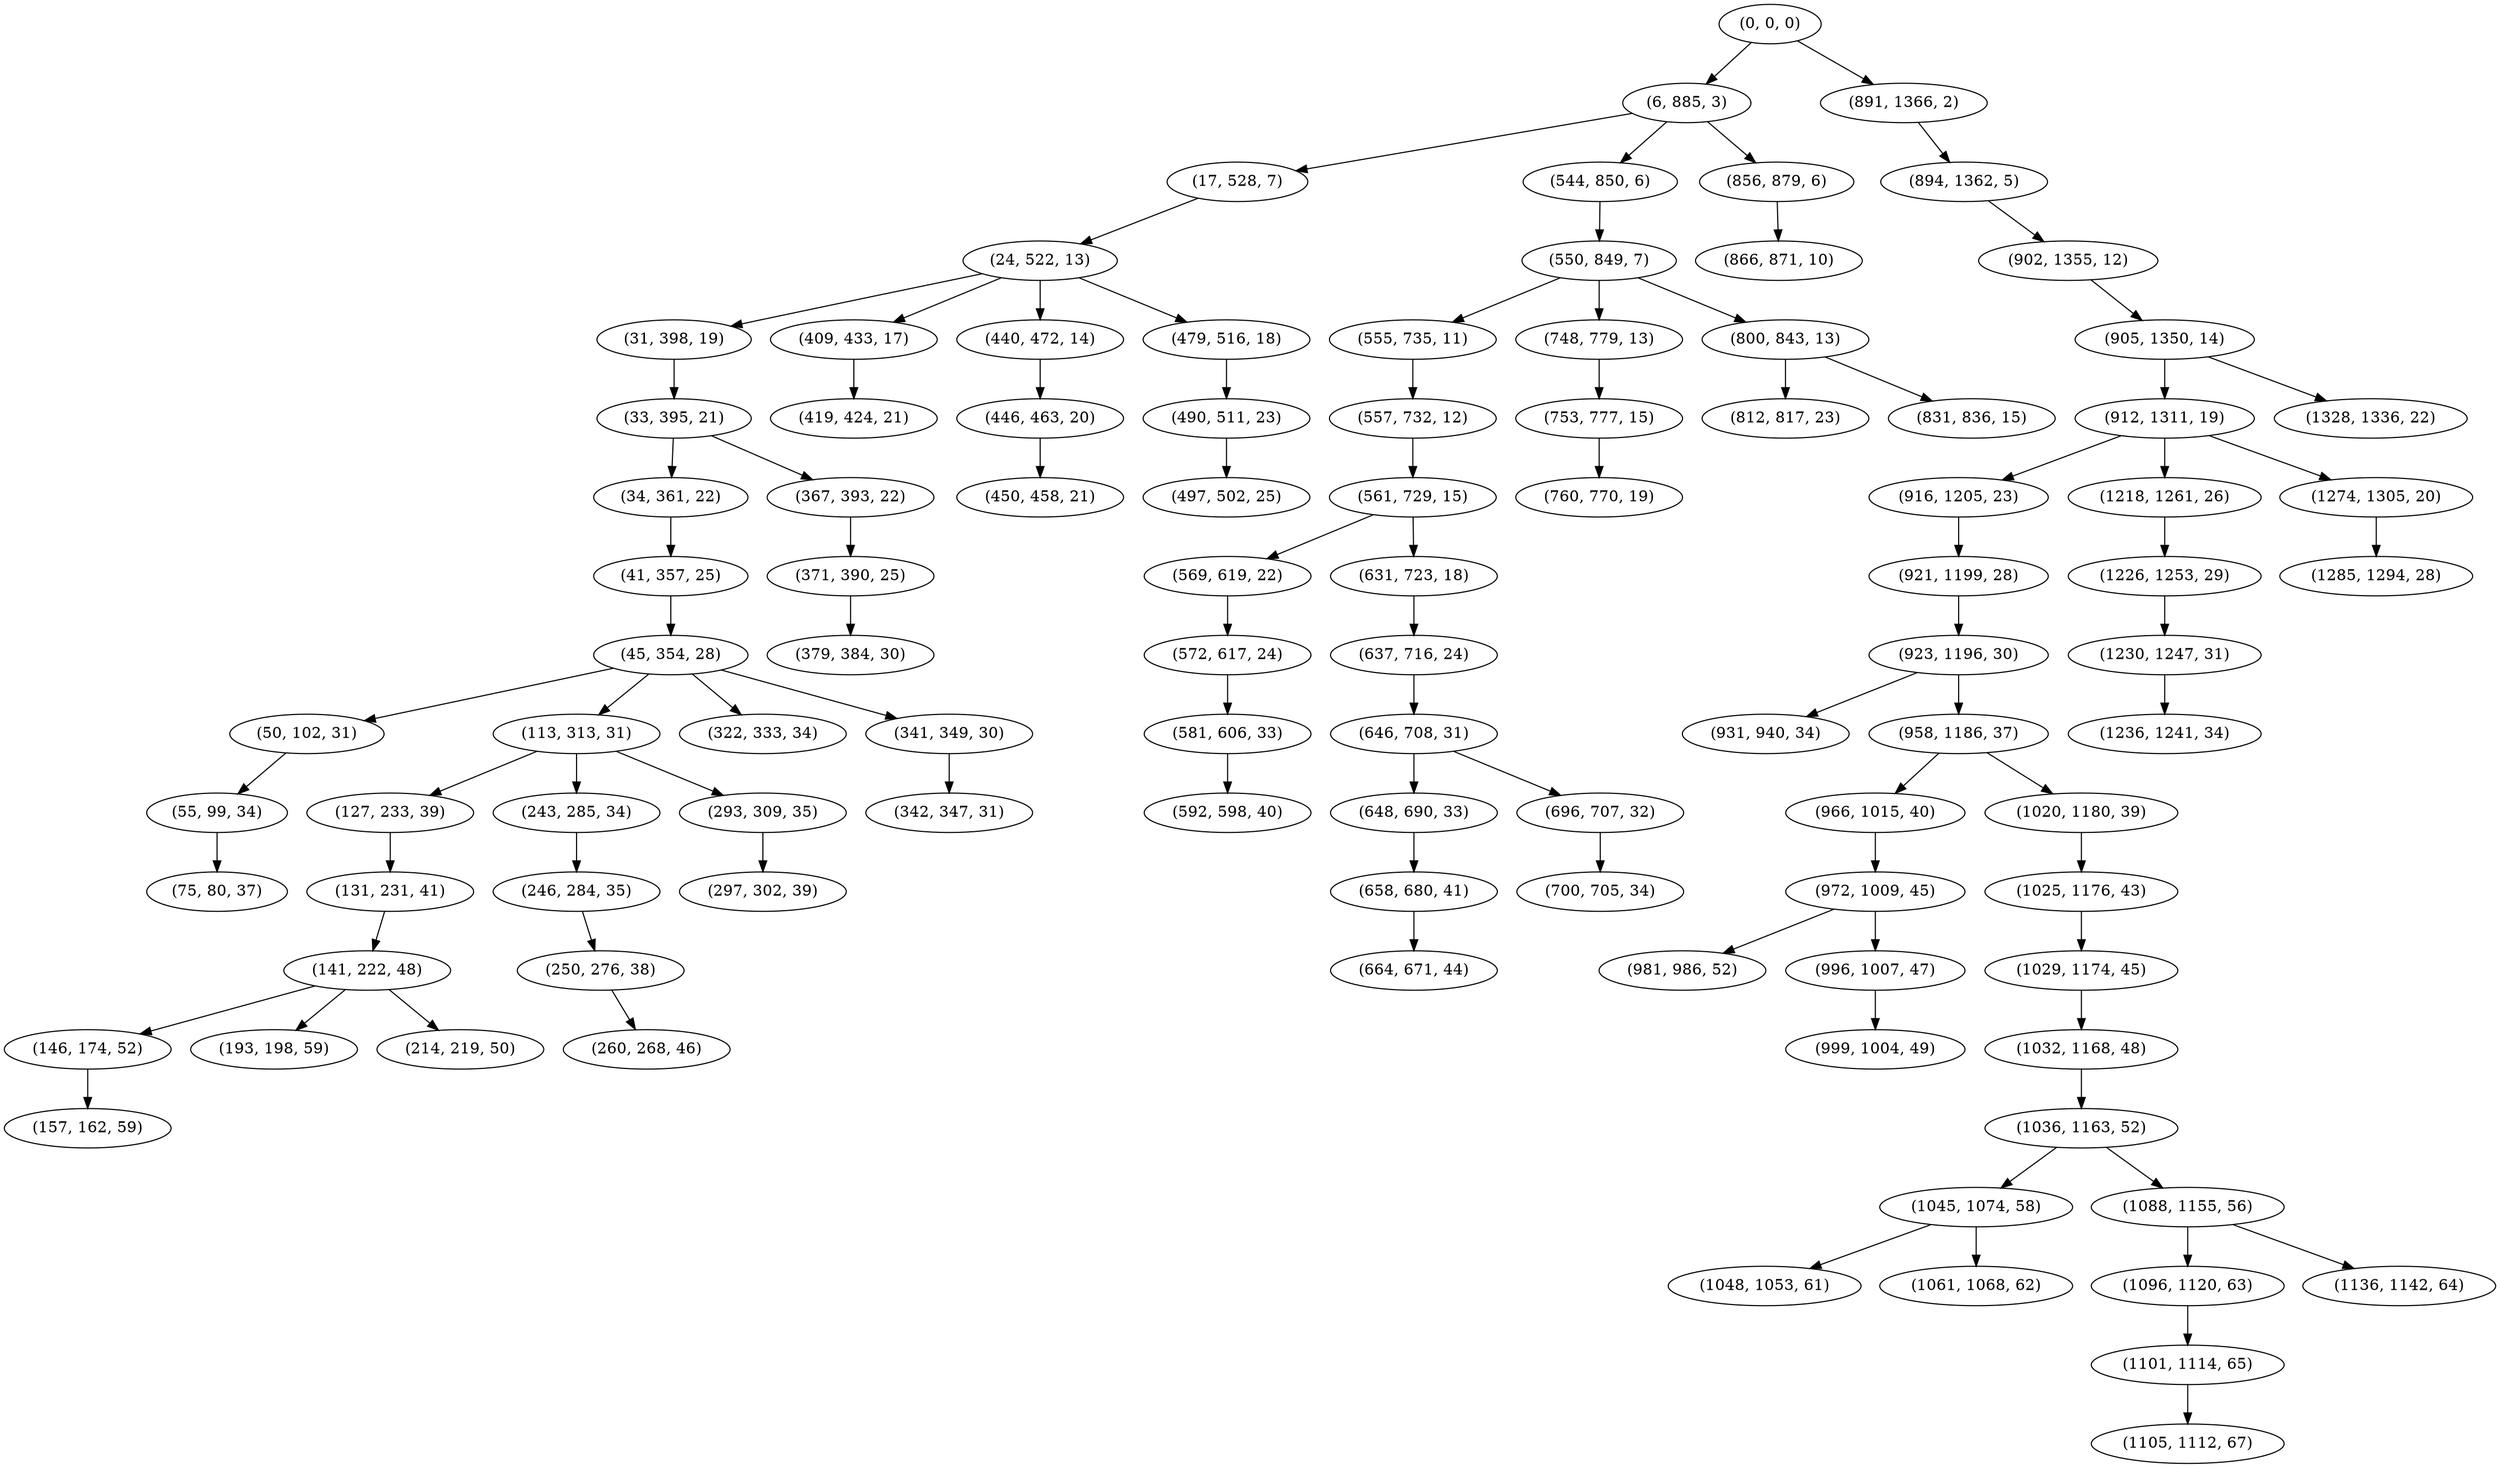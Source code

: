 digraph tree {
    "(0, 0, 0)";
    "(6, 885, 3)";
    "(17, 528, 7)";
    "(24, 522, 13)";
    "(31, 398, 19)";
    "(33, 395, 21)";
    "(34, 361, 22)";
    "(41, 357, 25)";
    "(45, 354, 28)";
    "(50, 102, 31)";
    "(55, 99, 34)";
    "(75, 80, 37)";
    "(113, 313, 31)";
    "(127, 233, 39)";
    "(131, 231, 41)";
    "(141, 222, 48)";
    "(146, 174, 52)";
    "(157, 162, 59)";
    "(193, 198, 59)";
    "(214, 219, 50)";
    "(243, 285, 34)";
    "(246, 284, 35)";
    "(250, 276, 38)";
    "(260, 268, 46)";
    "(293, 309, 35)";
    "(297, 302, 39)";
    "(322, 333, 34)";
    "(341, 349, 30)";
    "(342, 347, 31)";
    "(367, 393, 22)";
    "(371, 390, 25)";
    "(379, 384, 30)";
    "(409, 433, 17)";
    "(419, 424, 21)";
    "(440, 472, 14)";
    "(446, 463, 20)";
    "(450, 458, 21)";
    "(479, 516, 18)";
    "(490, 511, 23)";
    "(497, 502, 25)";
    "(544, 850, 6)";
    "(550, 849, 7)";
    "(555, 735, 11)";
    "(557, 732, 12)";
    "(561, 729, 15)";
    "(569, 619, 22)";
    "(572, 617, 24)";
    "(581, 606, 33)";
    "(592, 598, 40)";
    "(631, 723, 18)";
    "(637, 716, 24)";
    "(646, 708, 31)";
    "(648, 690, 33)";
    "(658, 680, 41)";
    "(664, 671, 44)";
    "(696, 707, 32)";
    "(700, 705, 34)";
    "(748, 779, 13)";
    "(753, 777, 15)";
    "(760, 770, 19)";
    "(800, 843, 13)";
    "(812, 817, 23)";
    "(831, 836, 15)";
    "(856, 879, 6)";
    "(866, 871, 10)";
    "(891, 1366, 2)";
    "(894, 1362, 5)";
    "(902, 1355, 12)";
    "(905, 1350, 14)";
    "(912, 1311, 19)";
    "(916, 1205, 23)";
    "(921, 1199, 28)";
    "(923, 1196, 30)";
    "(931, 940, 34)";
    "(958, 1186, 37)";
    "(966, 1015, 40)";
    "(972, 1009, 45)";
    "(981, 986, 52)";
    "(996, 1007, 47)";
    "(999, 1004, 49)";
    "(1020, 1180, 39)";
    "(1025, 1176, 43)";
    "(1029, 1174, 45)";
    "(1032, 1168, 48)";
    "(1036, 1163, 52)";
    "(1045, 1074, 58)";
    "(1048, 1053, 61)";
    "(1061, 1068, 62)";
    "(1088, 1155, 56)";
    "(1096, 1120, 63)";
    "(1101, 1114, 65)";
    "(1105, 1112, 67)";
    "(1136, 1142, 64)";
    "(1218, 1261, 26)";
    "(1226, 1253, 29)";
    "(1230, 1247, 31)";
    "(1236, 1241, 34)";
    "(1274, 1305, 20)";
    "(1285, 1294, 28)";
    "(1328, 1336, 22)";
    "(0, 0, 0)" -> "(6, 885, 3)";
    "(0, 0, 0)" -> "(891, 1366, 2)";
    "(6, 885, 3)" -> "(17, 528, 7)";
    "(6, 885, 3)" -> "(544, 850, 6)";
    "(6, 885, 3)" -> "(856, 879, 6)";
    "(17, 528, 7)" -> "(24, 522, 13)";
    "(24, 522, 13)" -> "(31, 398, 19)";
    "(24, 522, 13)" -> "(409, 433, 17)";
    "(24, 522, 13)" -> "(440, 472, 14)";
    "(24, 522, 13)" -> "(479, 516, 18)";
    "(31, 398, 19)" -> "(33, 395, 21)";
    "(33, 395, 21)" -> "(34, 361, 22)";
    "(33, 395, 21)" -> "(367, 393, 22)";
    "(34, 361, 22)" -> "(41, 357, 25)";
    "(41, 357, 25)" -> "(45, 354, 28)";
    "(45, 354, 28)" -> "(50, 102, 31)";
    "(45, 354, 28)" -> "(113, 313, 31)";
    "(45, 354, 28)" -> "(322, 333, 34)";
    "(45, 354, 28)" -> "(341, 349, 30)";
    "(50, 102, 31)" -> "(55, 99, 34)";
    "(55, 99, 34)" -> "(75, 80, 37)";
    "(113, 313, 31)" -> "(127, 233, 39)";
    "(113, 313, 31)" -> "(243, 285, 34)";
    "(113, 313, 31)" -> "(293, 309, 35)";
    "(127, 233, 39)" -> "(131, 231, 41)";
    "(131, 231, 41)" -> "(141, 222, 48)";
    "(141, 222, 48)" -> "(146, 174, 52)";
    "(141, 222, 48)" -> "(193, 198, 59)";
    "(141, 222, 48)" -> "(214, 219, 50)";
    "(146, 174, 52)" -> "(157, 162, 59)";
    "(243, 285, 34)" -> "(246, 284, 35)";
    "(246, 284, 35)" -> "(250, 276, 38)";
    "(250, 276, 38)" -> "(260, 268, 46)";
    "(293, 309, 35)" -> "(297, 302, 39)";
    "(341, 349, 30)" -> "(342, 347, 31)";
    "(367, 393, 22)" -> "(371, 390, 25)";
    "(371, 390, 25)" -> "(379, 384, 30)";
    "(409, 433, 17)" -> "(419, 424, 21)";
    "(440, 472, 14)" -> "(446, 463, 20)";
    "(446, 463, 20)" -> "(450, 458, 21)";
    "(479, 516, 18)" -> "(490, 511, 23)";
    "(490, 511, 23)" -> "(497, 502, 25)";
    "(544, 850, 6)" -> "(550, 849, 7)";
    "(550, 849, 7)" -> "(555, 735, 11)";
    "(550, 849, 7)" -> "(748, 779, 13)";
    "(550, 849, 7)" -> "(800, 843, 13)";
    "(555, 735, 11)" -> "(557, 732, 12)";
    "(557, 732, 12)" -> "(561, 729, 15)";
    "(561, 729, 15)" -> "(569, 619, 22)";
    "(561, 729, 15)" -> "(631, 723, 18)";
    "(569, 619, 22)" -> "(572, 617, 24)";
    "(572, 617, 24)" -> "(581, 606, 33)";
    "(581, 606, 33)" -> "(592, 598, 40)";
    "(631, 723, 18)" -> "(637, 716, 24)";
    "(637, 716, 24)" -> "(646, 708, 31)";
    "(646, 708, 31)" -> "(648, 690, 33)";
    "(646, 708, 31)" -> "(696, 707, 32)";
    "(648, 690, 33)" -> "(658, 680, 41)";
    "(658, 680, 41)" -> "(664, 671, 44)";
    "(696, 707, 32)" -> "(700, 705, 34)";
    "(748, 779, 13)" -> "(753, 777, 15)";
    "(753, 777, 15)" -> "(760, 770, 19)";
    "(800, 843, 13)" -> "(812, 817, 23)";
    "(800, 843, 13)" -> "(831, 836, 15)";
    "(856, 879, 6)" -> "(866, 871, 10)";
    "(891, 1366, 2)" -> "(894, 1362, 5)";
    "(894, 1362, 5)" -> "(902, 1355, 12)";
    "(902, 1355, 12)" -> "(905, 1350, 14)";
    "(905, 1350, 14)" -> "(912, 1311, 19)";
    "(905, 1350, 14)" -> "(1328, 1336, 22)";
    "(912, 1311, 19)" -> "(916, 1205, 23)";
    "(912, 1311, 19)" -> "(1218, 1261, 26)";
    "(912, 1311, 19)" -> "(1274, 1305, 20)";
    "(916, 1205, 23)" -> "(921, 1199, 28)";
    "(921, 1199, 28)" -> "(923, 1196, 30)";
    "(923, 1196, 30)" -> "(931, 940, 34)";
    "(923, 1196, 30)" -> "(958, 1186, 37)";
    "(958, 1186, 37)" -> "(966, 1015, 40)";
    "(958, 1186, 37)" -> "(1020, 1180, 39)";
    "(966, 1015, 40)" -> "(972, 1009, 45)";
    "(972, 1009, 45)" -> "(981, 986, 52)";
    "(972, 1009, 45)" -> "(996, 1007, 47)";
    "(996, 1007, 47)" -> "(999, 1004, 49)";
    "(1020, 1180, 39)" -> "(1025, 1176, 43)";
    "(1025, 1176, 43)" -> "(1029, 1174, 45)";
    "(1029, 1174, 45)" -> "(1032, 1168, 48)";
    "(1032, 1168, 48)" -> "(1036, 1163, 52)";
    "(1036, 1163, 52)" -> "(1045, 1074, 58)";
    "(1036, 1163, 52)" -> "(1088, 1155, 56)";
    "(1045, 1074, 58)" -> "(1048, 1053, 61)";
    "(1045, 1074, 58)" -> "(1061, 1068, 62)";
    "(1088, 1155, 56)" -> "(1096, 1120, 63)";
    "(1088, 1155, 56)" -> "(1136, 1142, 64)";
    "(1096, 1120, 63)" -> "(1101, 1114, 65)";
    "(1101, 1114, 65)" -> "(1105, 1112, 67)";
    "(1218, 1261, 26)" -> "(1226, 1253, 29)";
    "(1226, 1253, 29)" -> "(1230, 1247, 31)";
    "(1230, 1247, 31)" -> "(1236, 1241, 34)";
    "(1274, 1305, 20)" -> "(1285, 1294, 28)";
}
